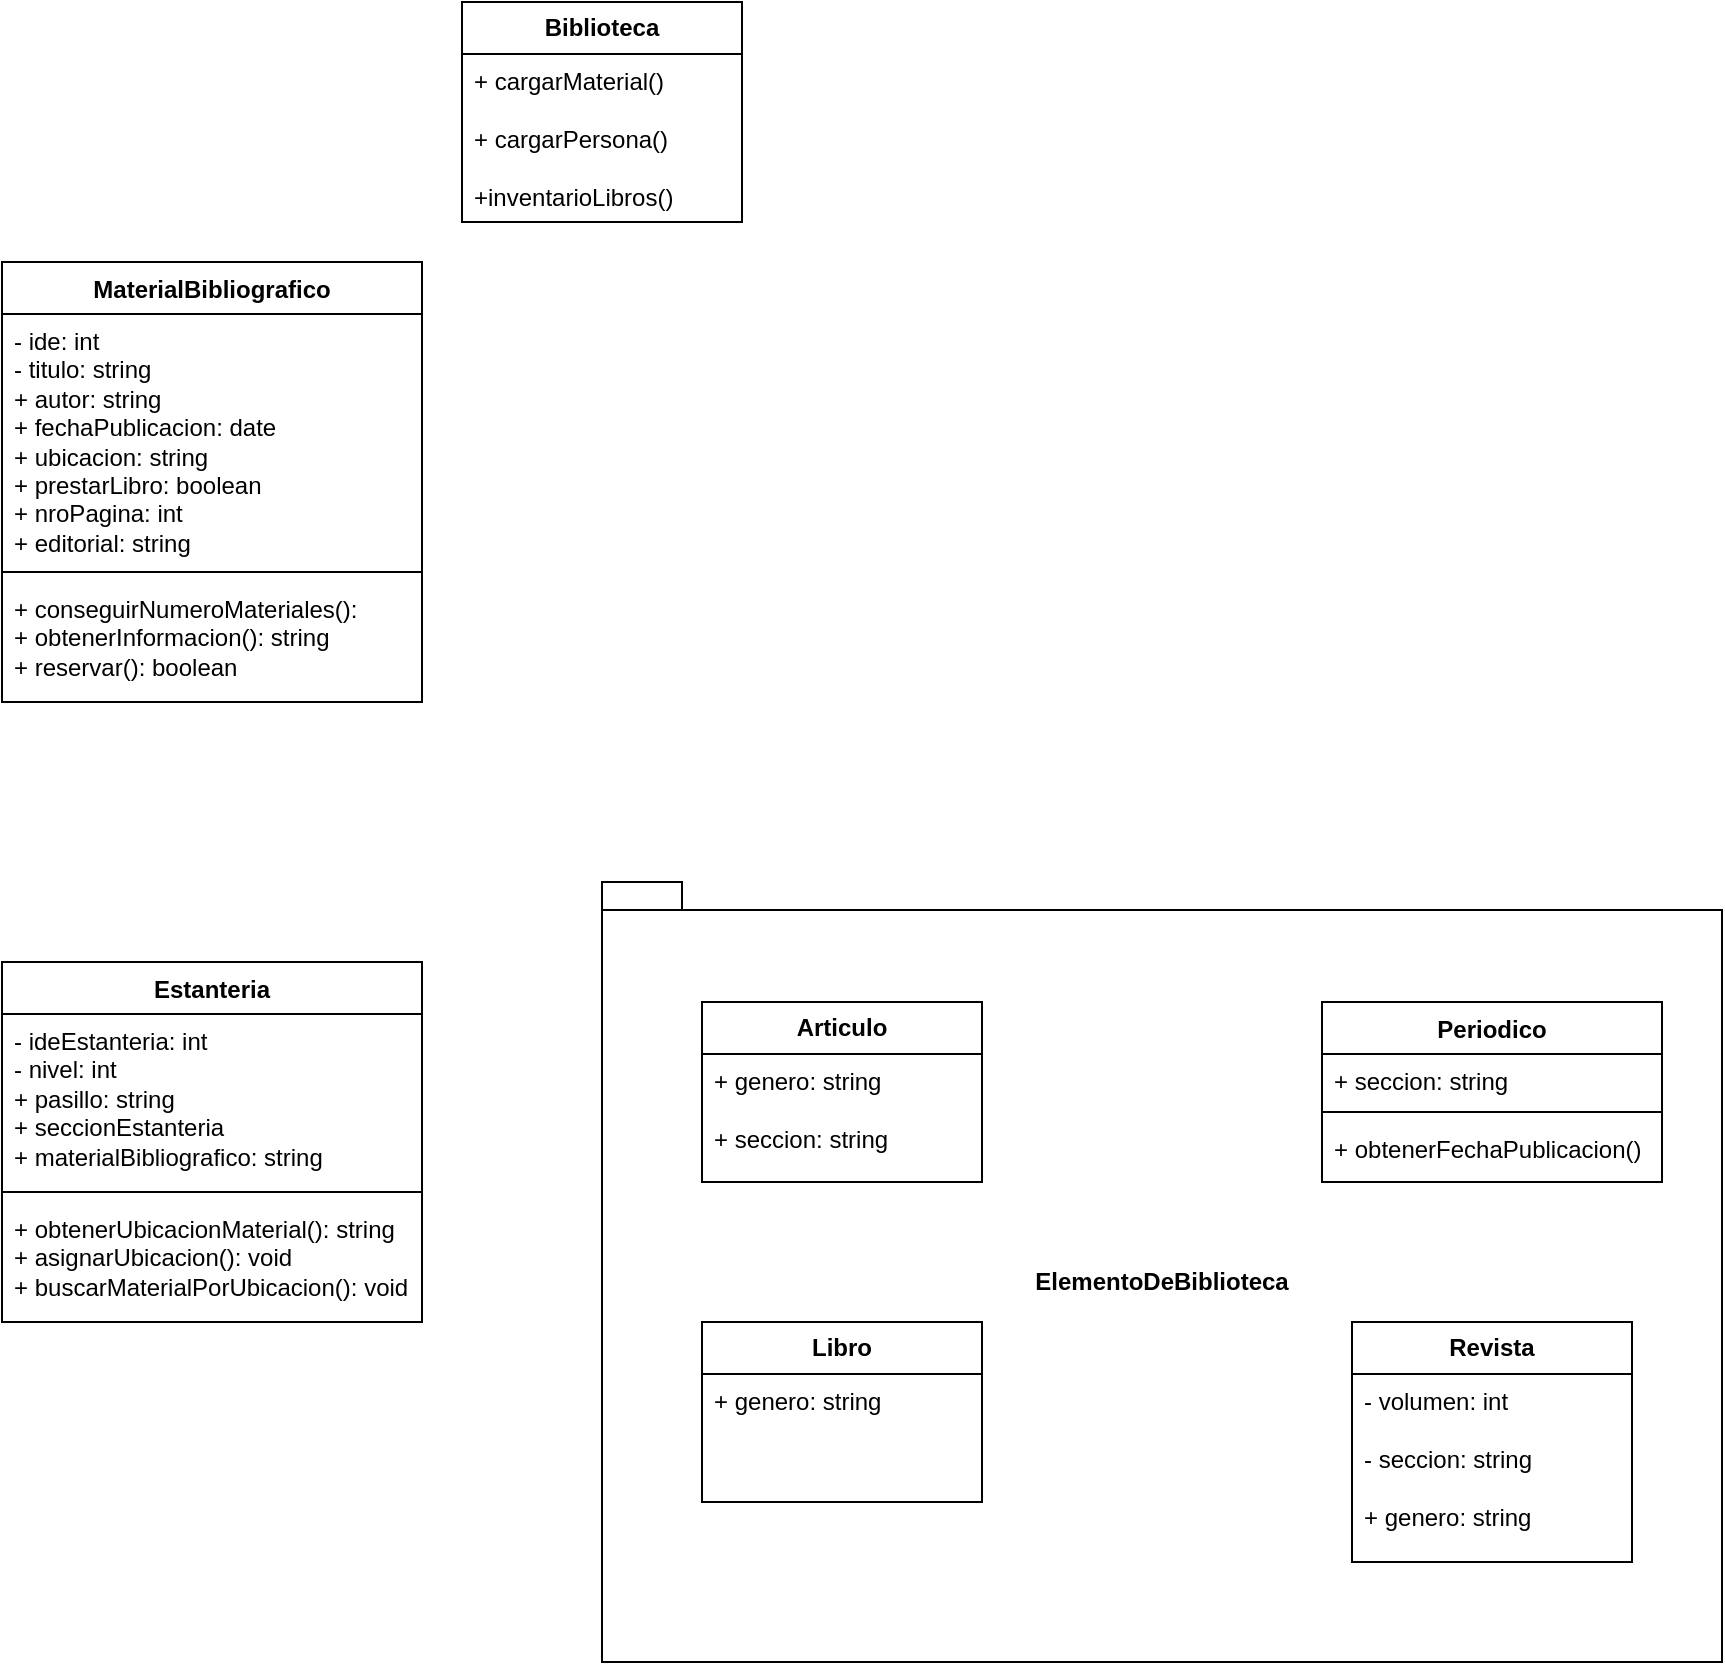 <mxfile version="24.3.1" type="github">
  <diagram name="Página-1" id="5UhaUp2Hi72bsZf6Lmdj">
    <mxGraphModel dx="459" dy="472" grid="1" gridSize="10" guides="1" tooltips="1" connect="1" arrows="1" fold="1" page="1" pageScale="1" pageWidth="827" pageHeight="1169" math="0" shadow="0">
      <root>
        <mxCell id="0" />
        <mxCell id="1" parent="0" />
        <mxCell id="k2bazmmMYpicAM8PdwA0-1" value="&lt;b&gt;Biblioteca&lt;/b&gt;" style="swimlane;fontStyle=0;childLayout=stackLayout;horizontal=1;startSize=26;fillColor=none;horizontalStack=0;resizeParent=1;resizeParentMax=0;resizeLast=0;collapsible=1;marginBottom=0;whiteSpace=wrap;html=1;" vertex="1" parent="1">
          <mxGeometry x="280" y="30" width="140" height="110" as="geometry" />
        </mxCell>
        <mxCell id="k2bazmmMYpicAM8PdwA0-3" value="+ cargarMaterial()&lt;div&gt;&lt;br&gt;&lt;div&gt;+ cargarPersona()&lt;/div&gt;&lt;div&gt;&lt;br&gt;&lt;div&gt;+inventarioLibros()&lt;/div&gt;&lt;/div&gt;&lt;/div&gt;" style="text;strokeColor=none;fillColor=none;align=left;verticalAlign=top;spacingLeft=4;spacingRight=4;overflow=hidden;rotatable=0;points=[[0,0.5],[1,0.5]];portConstraint=eastwest;whiteSpace=wrap;html=1;" vertex="1" parent="k2bazmmMYpicAM8PdwA0-1">
          <mxGeometry y="26" width="140" height="84" as="geometry" />
        </mxCell>
        <mxCell id="k2bazmmMYpicAM8PdwA0-5" value="MaterialBibliografico" style="swimlane;fontStyle=1;align=center;verticalAlign=top;childLayout=stackLayout;horizontal=1;startSize=26;horizontalStack=0;resizeParent=1;resizeParentMax=0;resizeLast=0;collapsible=1;marginBottom=0;whiteSpace=wrap;html=1;" vertex="1" parent="1">
          <mxGeometry x="50" y="160" width="210" height="220" as="geometry" />
        </mxCell>
        <mxCell id="k2bazmmMYpicAM8PdwA0-6" value="- ide: int&lt;div&gt;- titulo: string&lt;/div&gt;&lt;div&gt;+ autor: string&lt;/div&gt;&lt;div&gt;+ fechaPublicacion: date&lt;/div&gt;&lt;div&gt;+ ubicacion: string&lt;/div&gt;&lt;div&gt;+ prestarLibro: boolean&lt;/div&gt;&lt;div&gt;+ nroPagina: int&lt;/div&gt;&lt;div&gt;+ editorial: string&lt;/div&gt;" style="text;strokeColor=none;fillColor=none;align=left;verticalAlign=top;spacingLeft=4;spacingRight=4;overflow=hidden;rotatable=0;points=[[0,0.5],[1,0.5]];portConstraint=eastwest;whiteSpace=wrap;html=1;" vertex="1" parent="k2bazmmMYpicAM8PdwA0-5">
          <mxGeometry y="26" width="210" height="124" as="geometry" />
        </mxCell>
        <mxCell id="k2bazmmMYpicAM8PdwA0-7" value="" style="line;strokeWidth=1;fillColor=none;align=left;verticalAlign=middle;spacingTop=-1;spacingLeft=3;spacingRight=3;rotatable=0;labelPosition=right;points=[];portConstraint=eastwest;strokeColor=inherit;" vertex="1" parent="k2bazmmMYpicAM8PdwA0-5">
          <mxGeometry y="150" width="210" height="10" as="geometry" />
        </mxCell>
        <mxCell id="k2bazmmMYpicAM8PdwA0-8" value="+ conseguirNumeroMateriales():&lt;div&gt;+ obtenerInformacion(): string&lt;/div&gt;&lt;div&gt;+ reservar(): boolean&lt;/div&gt;" style="text;strokeColor=none;fillColor=none;align=left;verticalAlign=top;spacingLeft=4;spacingRight=4;overflow=hidden;rotatable=0;points=[[0,0.5],[1,0.5]];portConstraint=eastwest;whiteSpace=wrap;html=1;" vertex="1" parent="k2bazmmMYpicAM8PdwA0-5">
          <mxGeometry y="160" width="210" height="60" as="geometry" />
        </mxCell>
        <mxCell id="k2bazmmMYpicAM8PdwA0-9" value="Estanteria" style="swimlane;fontStyle=1;align=center;verticalAlign=top;childLayout=stackLayout;horizontal=1;startSize=26;horizontalStack=0;resizeParent=1;resizeParentMax=0;resizeLast=0;collapsible=1;marginBottom=0;whiteSpace=wrap;html=1;" vertex="1" parent="1">
          <mxGeometry x="50" y="510" width="210" height="180" as="geometry">
            <mxRectangle x="50" y="510" width="90" height="30" as="alternateBounds" />
          </mxGeometry>
        </mxCell>
        <mxCell id="k2bazmmMYpicAM8PdwA0-10" value="- ideEstanteria: int&lt;div&gt;- nivel: int&lt;/div&gt;&lt;div&gt;+ pasillo: string&lt;/div&gt;&lt;div&gt;+ seccionEstanteria&lt;/div&gt;&lt;div&gt;+ materialBibliografico: string&lt;br&gt;&lt;/div&gt;" style="text;strokeColor=none;fillColor=none;align=left;verticalAlign=top;spacingLeft=4;spacingRight=4;overflow=hidden;rotatable=0;points=[[0,0.5],[1,0.5]];portConstraint=eastwest;whiteSpace=wrap;html=1;" vertex="1" parent="k2bazmmMYpicAM8PdwA0-9">
          <mxGeometry y="26" width="210" height="84" as="geometry" />
        </mxCell>
        <mxCell id="k2bazmmMYpicAM8PdwA0-11" value="" style="line;strokeWidth=1;fillColor=none;align=left;verticalAlign=middle;spacingTop=-1;spacingLeft=3;spacingRight=3;rotatable=0;labelPosition=right;points=[];portConstraint=eastwest;strokeColor=inherit;" vertex="1" parent="k2bazmmMYpicAM8PdwA0-9">
          <mxGeometry y="110" width="210" height="10" as="geometry" />
        </mxCell>
        <mxCell id="k2bazmmMYpicAM8PdwA0-12" value="+ obtenerUbicacionMaterial(): string&lt;div&gt;+ asignarUbicacion(): void&lt;/div&gt;&lt;div&gt;+ buscarMaterialPorUbicacion(): void&lt;/div&gt;" style="text;strokeColor=none;fillColor=none;align=left;verticalAlign=top;spacingLeft=4;spacingRight=4;overflow=hidden;rotatable=0;points=[[0,0.5],[1,0.5]];portConstraint=eastwest;whiteSpace=wrap;html=1;" vertex="1" parent="k2bazmmMYpicAM8PdwA0-9">
          <mxGeometry y="120" width="210" height="60" as="geometry" />
        </mxCell>
        <mxCell id="k2bazmmMYpicAM8PdwA0-14" value="&lt;div style=&quot;text-align: left;&quot;&gt;&lt;span style=&quot;background-color: initial;&quot;&gt;ElementoDeBiblioteca&lt;/span&gt;&lt;br&gt;&lt;/div&gt;" style="shape=folder;fontStyle=1;spacingTop=10;tabWidth=40;tabHeight=14;tabPosition=left;html=1;whiteSpace=wrap;" vertex="1" parent="1">
          <mxGeometry x="350" y="470" width="560" height="390" as="geometry" />
        </mxCell>
        <mxCell id="k2bazmmMYpicAM8PdwA0-15" value="Periodico" style="swimlane;fontStyle=1;align=center;verticalAlign=top;childLayout=stackLayout;horizontal=1;startSize=26;horizontalStack=0;resizeParent=1;resizeParentMax=0;resizeLast=0;collapsible=1;marginBottom=0;whiteSpace=wrap;html=1;" vertex="1" parent="1">
          <mxGeometry x="710" y="530" width="170" height="90" as="geometry">
            <mxRectangle x="50" y="510" width="90" height="30" as="alternateBounds" />
          </mxGeometry>
        </mxCell>
        <mxCell id="k2bazmmMYpicAM8PdwA0-16" value="&lt;div&gt;+ seccion: string&lt;/div&gt;" style="text;strokeColor=none;fillColor=none;align=left;verticalAlign=top;spacingLeft=4;spacingRight=4;overflow=hidden;rotatable=0;points=[[0,0.5],[1,0.5]];portConstraint=eastwest;whiteSpace=wrap;html=1;" vertex="1" parent="k2bazmmMYpicAM8PdwA0-15">
          <mxGeometry y="26" width="170" height="24" as="geometry" />
        </mxCell>
        <mxCell id="k2bazmmMYpicAM8PdwA0-17" value="" style="line;strokeWidth=1;fillColor=none;align=left;verticalAlign=middle;spacingTop=-1;spacingLeft=3;spacingRight=3;rotatable=0;labelPosition=right;points=[];portConstraint=eastwest;strokeColor=inherit;" vertex="1" parent="k2bazmmMYpicAM8PdwA0-15">
          <mxGeometry y="50" width="170" height="10" as="geometry" />
        </mxCell>
        <mxCell id="k2bazmmMYpicAM8PdwA0-18" value="+ obtenerFechaPublicacion()" style="text;strokeColor=none;fillColor=none;align=left;verticalAlign=top;spacingLeft=4;spacingRight=4;overflow=hidden;rotatable=0;points=[[0,0.5],[1,0.5]];portConstraint=eastwest;whiteSpace=wrap;html=1;" vertex="1" parent="k2bazmmMYpicAM8PdwA0-15">
          <mxGeometry y="60" width="170" height="30" as="geometry" />
        </mxCell>
        <mxCell id="k2bazmmMYpicAM8PdwA0-19" value="&lt;b&gt;Articulo&lt;/b&gt;" style="swimlane;fontStyle=0;childLayout=stackLayout;horizontal=1;startSize=26;fillColor=none;horizontalStack=0;resizeParent=1;resizeParentMax=0;resizeLast=0;collapsible=1;marginBottom=0;whiteSpace=wrap;html=1;" vertex="1" parent="1">
          <mxGeometry x="400" y="530" width="140" height="90" as="geometry" />
        </mxCell>
        <mxCell id="k2bazmmMYpicAM8PdwA0-20" value="+ genero: string&lt;div&gt;&lt;br&gt;&lt;/div&gt;&lt;div&gt;+ seccion: string&lt;/div&gt;" style="text;strokeColor=none;fillColor=none;align=left;verticalAlign=top;spacingLeft=4;spacingRight=4;overflow=hidden;rotatable=0;points=[[0,0.5],[1,0.5]];portConstraint=eastwest;whiteSpace=wrap;html=1;" vertex="1" parent="k2bazmmMYpicAM8PdwA0-19">
          <mxGeometry y="26" width="140" height="64" as="geometry" />
        </mxCell>
        <mxCell id="k2bazmmMYpicAM8PdwA0-21" value="&lt;b&gt;Libro&lt;/b&gt;" style="swimlane;fontStyle=0;childLayout=stackLayout;horizontal=1;startSize=26;fillColor=none;horizontalStack=0;resizeParent=1;resizeParentMax=0;resizeLast=0;collapsible=1;marginBottom=0;whiteSpace=wrap;html=1;" vertex="1" parent="1">
          <mxGeometry x="400" y="690" width="140" height="90" as="geometry" />
        </mxCell>
        <mxCell id="k2bazmmMYpicAM8PdwA0-22" value="+ genero: string&lt;div&gt;&lt;br&gt;&lt;/div&gt;&lt;div&gt;&lt;br&gt;&lt;/div&gt;" style="text;strokeColor=none;fillColor=none;align=left;verticalAlign=top;spacingLeft=4;spacingRight=4;overflow=hidden;rotatable=0;points=[[0,0.5],[1,0.5]];portConstraint=eastwest;whiteSpace=wrap;html=1;" vertex="1" parent="k2bazmmMYpicAM8PdwA0-21">
          <mxGeometry y="26" width="140" height="64" as="geometry" />
        </mxCell>
        <mxCell id="k2bazmmMYpicAM8PdwA0-23" value="&lt;b&gt;Revista&lt;/b&gt;" style="swimlane;fontStyle=0;childLayout=stackLayout;horizontal=1;startSize=26;fillColor=none;horizontalStack=0;resizeParent=1;resizeParentMax=0;resizeLast=0;collapsible=1;marginBottom=0;whiteSpace=wrap;html=1;" vertex="1" parent="1">
          <mxGeometry x="725" y="690" width="140" height="120" as="geometry" />
        </mxCell>
        <mxCell id="k2bazmmMYpicAM8PdwA0-24" value="- volumen: int&lt;div&gt;&lt;br&gt;&lt;/div&gt;&lt;div&gt;- seccion: string&lt;/div&gt;&lt;div&gt;&lt;br&gt;&lt;/div&gt;&lt;div&gt;+ genero: string&lt;/div&gt;" style="text;strokeColor=none;fillColor=none;align=left;verticalAlign=top;spacingLeft=4;spacingRight=4;overflow=hidden;rotatable=0;points=[[0,0.5],[1,0.5]];portConstraint=eastwest;whiteSpace=wrap;html=1;" vertex="1" parent="k2bazmmMYpicAM8PdwA0-23">
          <mxGeometry y="26" width="140" height="94" as="geometry" />
        </mxCell>
      </root>
    </mxGraphModel>
  </diagram>
</mxfile>
